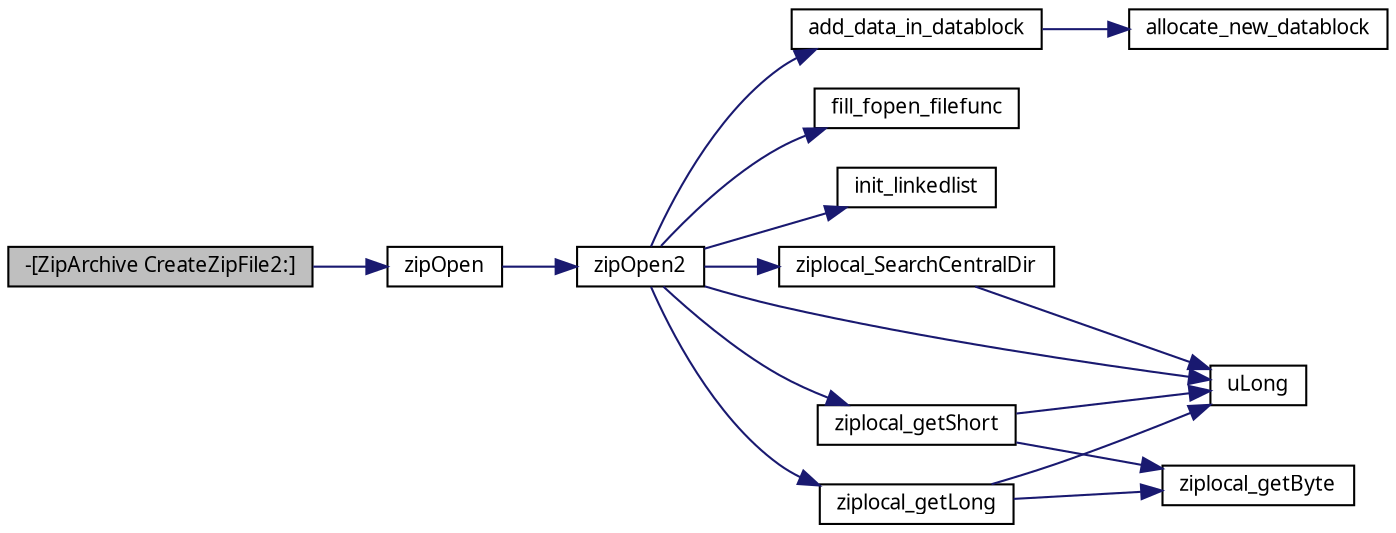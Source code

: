 digraph G
{
  edge [fontname="FreeSans.ttf",fontsize="10",labelfontname="FreeSans.ttf",labelfontsize="10"];
  node [fontname="FreeSans.ttf",fontsize="10",shape=record];
  rankdir=LR;
  Node1 [label="-[ZipArchive CreateZipFile2:]",height=0.2,width=0.4,color="black", fillcolor="grey75", style="filled" fontcolor="black"];
  Node1 -> Node2 [color="midnightblue",fontsize="10",style="solid",fontname="FreeSans.ttf"];
  Node2 [label="zipOpen",height=0.2,width=0.4,color="black", fillcolor="white", style="filled",URL="$zip_8c.html#a0fdf7997a92da1a0e3e0ec4fc270494c"];
  Node2 -> Node3 [color="midnightblue",fontsize="10",style="solid",fontname="FreeSans.ttf"];
  Node3 [label="zipOpen2",height=0.2,width=0.4,color="black", fillcolor="white", style="filled",URL="$zip_8c.html#a1e81b9e717c86e8c7ef8914534cd83e1"];
  Node3 -> Node4 [color="midnightblue",fontsize="10",style="solid",fontname="FreeSans.ttf"];
  Node4 [label="add_data_in_datablock",height=0.2,width=0.4,color="black", fillcolor="white", style="filled",URL="$zip_8c.html#af411f447b40db1fad258dee3b786ccc1"];
  Node4 -> Node5 [color="midnightblue",fontsize="10",style="solid",fontname="FreeSans.ttf"];
  Node5 [label="allocate_new_datablock",height=0.2,width=0.4,color="black", fillcolor="white", style="filled",URL="$zip_8c.html#a86c6b1ea8228286351584adc3d47b07c"];
  Node3 -> Node6 [color="midnightblue",fontsize="10",style="solid",fontname="FreeSans.ttf"];
  Node6 [label="fill_fopen_filefunc",height=0.2,width=0.4,color="black", fillcolor="white", style="filled",URL="$ioapi_8c.html#ab44f1d585b26ce7f9447a91ada432727"];
  Node3 -> Node7 [color="midnightblue",fontsize="10",style="solid",fontname="FreeSans.ttf"];
  Node7 [label="init_linkedlist",height=0.2,width=0.4,color="black", fillcolor="white", style="filled",URL="$zip_8c.html#ab35cbb6cd12ca130a5f4443aeca7e43b"];
  Node3 -> Node8 [color="midnightblue",fontsize="10",style="solid",fontname="FreeSans.ttf"];
  Node8 [label="uLong",height=0.2,width=0.4,color="black", fillcolor="white", style="filled",URL="$ioapi_8h.html#a50e9e9d5c30e481de822ad68fe537986"];
  Node3 -> Node9 [color="midnightblue",fontsize="10",style="solid",fontname="FreeSans.ttf"];
  Node9 [label="ziplocal_getLong",height=0.2,width=0.4,color="black", fillcolor="white", style="filled",URL="$zip_8c.html#a6bb96bf76fc9e8af6ad80c5f5585e89d"];
  Node9 -> Node8 [color="midnightblue",fontsize="10",style="solid",fontname="FreeSans.ttf"];
  Node9 -> Node10 [color="midnightblue",fontsize="10",style="solid",fontname="FreeSans.ttf"];
  Node10 [label="ziplocal_getByte",height=0.2,width=0.4,color="black", fillcolor="white", style="filled",URL="$zip_8c.html#ac535025c7ad3c3c0f928fceb7bc3e81f"];
  Node3 -> Node11 [color="midnightblue",fontsize="10",style="solid",fontname="FreeSans.ttf"];
  Node11 [label="ziplocal_getShort",height=0.2,width=0.4,color="black", fillcolor="white", style="filled",URL="$zip_8c.html#ac1d0eaea6f45e086e00b8ef00cef53cf"];
  Node11 -> Node8 [color="midnightblue",fontsize="10",style="solid",fontname="FreeSans.ttf"];
  Node11 -> Node10 [color="midnightblue",fontsize="10",style="solid",fontname="FreeSans.ttf"];
  Node3 -> Node12 [color="midnightblue",fontsize="10",style="solid",fontname="FreeSans.ttf"];
  Node12 [label="ziplocal_SearchCentralDir",height=0.2,width=0.4,color="black", fillcolor="white", style="filled",URL="$zip_8c.html#ac159dd6d503fa01c50ae69eda9e52c90"];
  Node12 -> Node8 [color="midnightblue",fontsize="10",style="solid",fontname="FreeSans.ttf"];
}
